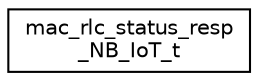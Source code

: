 digraph "Graphical Class Hierarchy"
{
 // LATEX_PDF_SIZE
  edge [fontname="Helvetica",fontsize="10",labelfontname="Helvetica",labelfontsize="10"];
  node [fontname="Helvetica",fontsize="10",shape=record];
  rankdir="LR";
  Node0 [label="mac_rlc_status_resp\l_NB_IoT_t",height=0.2,width=0.4,color="black", fillcolor="white", style="filled",URL="$structmac__rlc__status__resp__NB__IoT__t.html",tooltip=" "];
}
